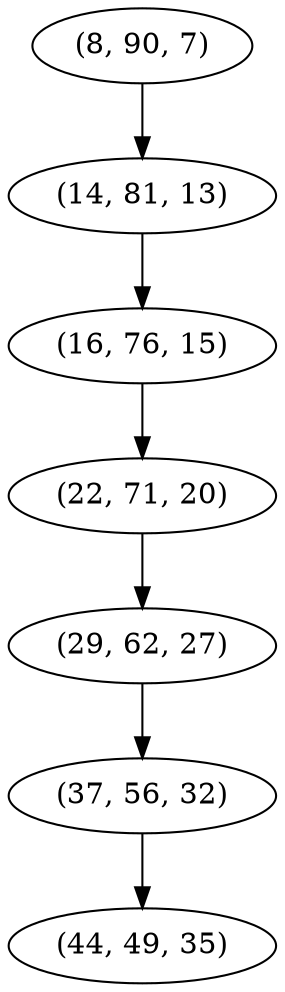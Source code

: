 digraph tree {
    "(8, 90, 7)";
    "(14, 81, 13)";
    "(16, 76, 15)";
    "(22, 71, 20)";
    "(29, 62, 27)";
    "(37, 56, 32)";
    "(44, 49, 35)";
    "(8, 90, 7)" -> "(14, 81, 13)";
    "(14, 81, 13)" -> "(16, 76, 15)";
    "(16, 76, 15)" -> "(22, 71, 20)";
    "(22, 71, 20)" -> "(29, 62, 27)";
    "(29, 62, 27)" -> "(37, 56, 32)";
    "(37, 56, 32)" -> "(44, 49, 35)";
}
